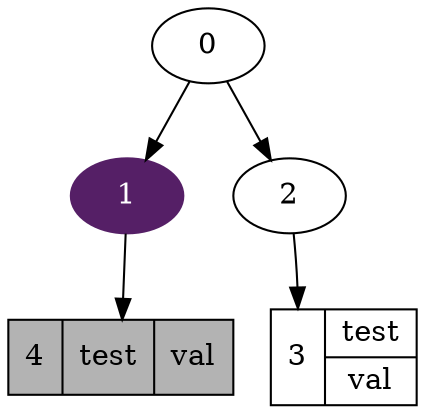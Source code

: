 digraph G {

    s00 [label="0"]
    s01 [label="1",style="filled",color="#551F66",fontcolor="#ffffff"]
    s02 [label="2"]
    s03 [label="<key> 3| {test|val}",shape="record"]
    s04 [label="4| test|val",shape="record",style="filled",fillcolor="gray70"]
    s00 -> s01
    s00 -> s02
    s02 -> s03:<key>
    s01 -> s04
}
